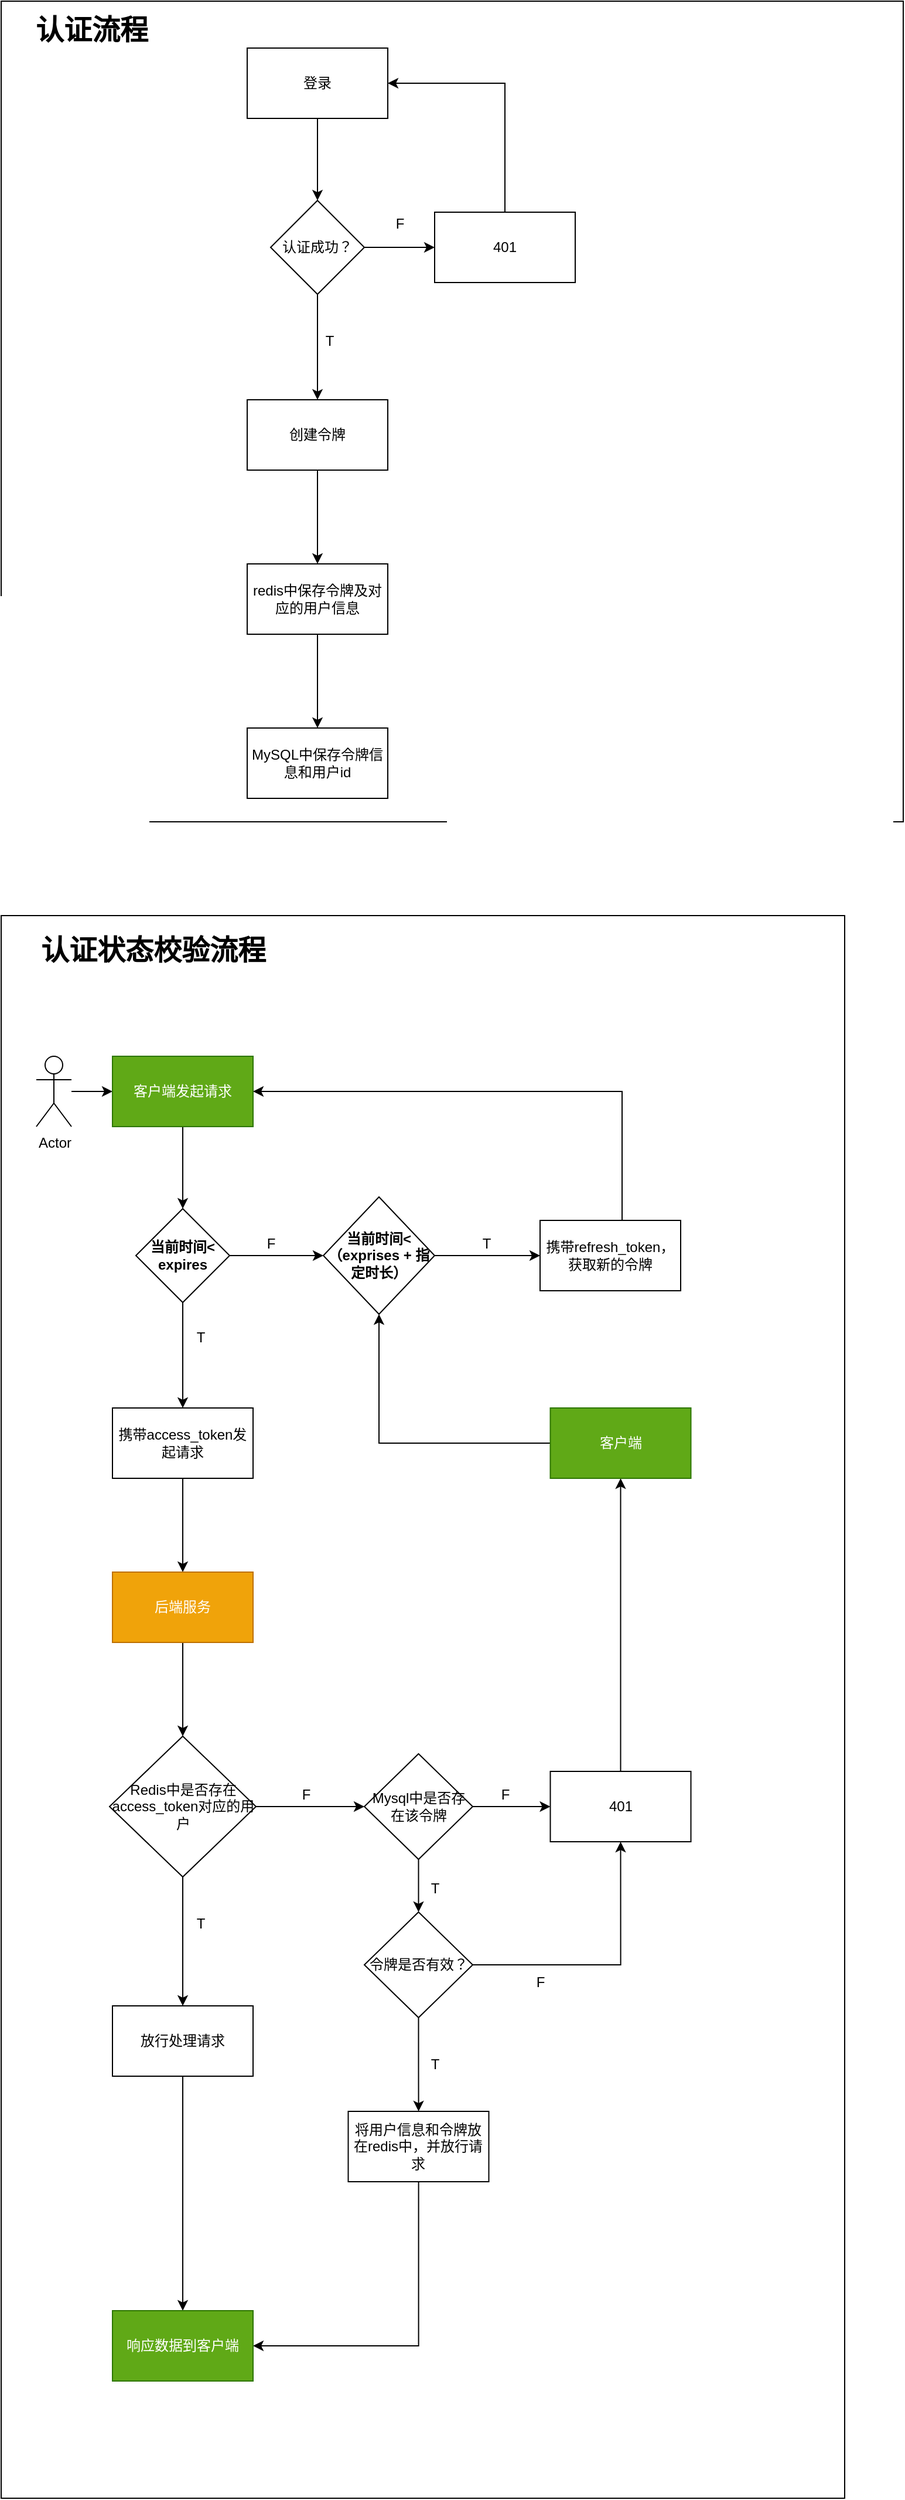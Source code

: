 <mxfile version="13.9.9" type="device"><diagram id="J9ujodLEVtis5HV9QjIF" name="第 1 页"><mxGraphModel dx="1422" dy="1991" grid="1" gridSize="10" guides="1" tooltips="1" connect="1" arrows="1" fold="1" page="1" pageScale="1" pageWidth="827" pageHeight="1169" math="0" shadow="0"><root><mxCell id="0"/><mxCell id="1" parent="0"/><mxCell id="jQzDcPNk8eVniWd-qUZf-71" value="" style="rounded=0;whiteSpace=wrap;html=1;align=center;" vertex="1" parent="1"><mxGeometry y="410" width="720" height="1350" as="geometry"/></mxCell><mxCell id="jQzDcPNk8eVniWd-qUZf-69" value="" style="rounded=0;whiteSpace=wrap;html=1;align=center;" vertex="1" parent="1"><mxGeometry y="-370" width="770" height="700" as="geometry"/></mxCell><mxCell id="jQzDcPNk8eVniWd-qUZf-5" value="" style="edgeStyle=orthogonalEdgeStyle;rounded=0;orthogonalLoop=1;jettySize=auto;html=1;" edge="1" parent="1" source="jQzDcPNk8eVniWd-qUZf-1" target="jQzDcPNk8eVniWd-qUZf-4"><mxGeometry relative="1" as="geometry"/></mxCell><mxCell id="jQzDcPNk8eVniWd-qUZf-1" value="登录" style="rounded=0;whiteSpace=wrap;html=1;" vertex="1" parent="1"><mxGeometry x="210" y="-330" width="120" height="60" as="geometry"/></mxCell><mxCell id="jQzDcPNk8eVniWd-qUZf-7" value="" style="edgeStyle=orthogonalEdgeStyle;rounded=0;orthogonalLoop=1;jettySize=auto;html=1;" edge="1" parent="1" source="jQzDcPNk8eVniWd-qUZf-4" target="jQzDcPNk8eVniWd-qUZf-6"><mxGeometry relative="1" as="geometry"/></mxCell><mxCell id="jQzDcPNk8eVniWd-qUZf-10" value="" style="edgeStyle=orthogonalEdgeStyle;rounded=0;orthogonalLoop=1;jettySize=auto;html=1;" edge="1" parent="1" source="jQzDcPNk8eVniWd-qUZf-4" target="jQzDcPNk8eVniWd-qUZf-9"><mxGeometry relative="1" as="geometry"/></mxCell><mxCell id="jQzDcPNk8eVniWd-qUZf-4" value="认证成功？" style="rhombus;whiteSpace=wrap;html=1;rounded=0;" vertex="1" parent="1"><mxGeometry x="230" y="-200" width="80" height="80" as="geometry"/></mxCell><mxCell id="jQzDcPNk8eVniWd-qUZf-49" value="" style="edgeStyle=orthogonalEdgeStyle;rounded=0;orthogonalLoop=1;jettySize=auto;html=1;" edge="1" parent="1" source="jQzDcPNk8eVniWd-qUZf-6" target="jQzDcPNk8eVniWd-qUZf-48"><mxGeometry relative="1" as="geometry"/></mxCell><mxCell id="jQzDcPNk8eVniWd-qUZf-6" value="创建令牌" style="whiteSpace=wrap;html=1;rounded=0;align=center;" vertex="1" parent="1"><mxGeometry x="210" y="-30" width="120" height="60" as="geometry"/></mxCell><mxCell id="jQzDcPNk8eVniWd-qUZf-8" value="T" style="text;html=1;align=center;verticalAlign=middle;resizable=0;points=[];autosize=1;" vertex="1" parent="1"><mxGeometry x="270" y="-90" width="20" height="20" as="geometry"/></mxCell><mxCell id="jQzDcPNk8eVniWd-qUZf-47" style="edgeStyle=orthogonalEdgeStyle;rounded=0;orthogonalLoop=1;jettySize=auto;html=1;entryX=1;entryY=0.5;entryDx=0;entryDy=0;" edge="1" parent="1" source="jQzDcPNk8eVniWd-qUZf-9" target="jQzDcPNk8eVniWd-qUZf-1"><mxGeometry relative="1" as="geometry"><Array as="points"><mxPoint x="430" y="-300"/></Array></mxGeometry></mxCell><mxCell id="jQzDcPNk8eVniWd-qUZf-9" value="401" style="whiteSpace=wrap;html=1;rounded=0;" vertex="1" parent="1"><mxGeometry x="370" y="-190" width="120" height="60" as="geometry"/></mxCell><mxCell id="jQzDcPNk8eVniWd-qUZf-14" value="" style="edgeStyle=orthogonalEdgeStyle;rounded=0;orthogonalLoop=1;jettySize=auto;html=1;" edge="1" parent="1" source="jQzDcPNk8eVniWd-qUZf-12" target="jQzDcPNk8eVniWd-qUZf-13"><mxGeometry relative="1" as="geometry"/></mxCell><mxCell id="jQzDcPNk8eVniWd-qUZf-12" value="Actor" style="shape=umlActor;verticalLabelPosition=bottom;verticalAlign=top;html=1;outlineConnect=0;align=left;" vertex="1" parent="1"><mxGeometry x="30" y="530" width="30" height="60" as="geometry"/></mxCell><mxCell id="jQzDcPNk8eVniWd-qUZf-16" value="" style="edgeStyle=orthogonalEdgeStyle;rounded=0;orthogonalLoop=1;jettySize=auto;html=1;" edge="1" parent="1" source="jQzDcPNk8eVniWd-qUZf-13" target="jQzDcPNk8eVniWd-qUZf-15"><mxGeometry relative="1" as="geometry"/></mxCell><mxCell id="jQzDcPNk8eVniWd-qUZf-13" value="&lt;div&gt;客户端发起请求&lt;/div&gt;&lt;div&gt;&lt;/div&gt;" style="whiteSpace=wrap;html=1;align=center;verticalAlign=middle;fillColor=#60a917;strokeColor=#2D7600;fontColor=#ffffff;" vertex="1" parent="1"><mxGeometry x="95" y="530" width="120" height="60" as="geometry"/></mxCell><mxCell id="jQzDcPNk8eVniWd-qUZf-18" value="" style="edgeStyle=orthogonalEdgeStyle;rounded=0;orthogonalLoop=1;jettySize=auto;html=1;" edge="1" parent="1" source="jQzDcPNk8eVniWd-qUZf-15" target="jQzDcPNk8eVniWd-qUZf-17"><mxGeometry relative="1" as="geometry"/></mxCell><mxCell id="jQzDcPNk8eVniWd-qUZf-24" value="" style="edgeStyle=orthogonalEdgeStyle;rounded=0;orthogonalLoop=1;jettySize=auto;html=1;" edge="1" parent="1" source="jQzDcPNk8eVniWd-qUZf-15" target="jQzDcPNk8eVniWd-qUZf-23"><mxGeometry relative="1" as="geometry"/></mxCell><mxCell id="jQzDcPNk8eVniWd-qUZf-15" value="&lt;b&gt;当前时间&amp;lt; expires&lt;/b&gt;" style="rhombus;whiteSpace=wrap;html=1;" vertex="1" parent="1"><mxGeometry x="115" y="660" width="80" height="80" as="geometry"/></mxCell><mxCell id="jQzDcPNk8eVniWd-qUZf-31" value="" style="edgeStyle=orthogonalEdgeStyle;rounded=0;orthogonalLoop=1;jettySize=auto;html=1;" edge="1" parent="1" source="jQzDcPNk8eVniWd-qUZf-17" target="jQzDcPNk8eVniWd-qUZf-30"><mxGeometry relative="1" as="geometry"/></mxCell><mxCell id="jQzDcPNk8eVniWd-qUZf-17" value="携带access_token发起请求" style="whiteSpace=wrap;html=1;" vertex="1" parent="1"><mxGeometry x="95" y="830" width="120" height="60" as="geometry"/></mxCell><mxCell id="jQzDcPNk8eVniWd-qUZf-19" value="T" style="text;html=1;align=center;verticalAlign=middle;resizable=0;points=[];autosize=1;" vertex="1" parent="1"><mxGeometry x="160" y="760" width="20" height="20" as="geometry"/></mxCell><mxCell id="jQzDcPNk8eVniWd-qUZf-26" value="" style="edgeStyle=orthogonalEdgeStyle;rounded=0;orthogonalLoop=1;jettySize=auto;html=1;" edge="1" parent="1" source="jQzDcPNk8eVniWd-qUZf-23" target="jQzDcPNk8eVniWd-qUZf-25"><mxGeometry relative="1" as="geometry"/></mxCell><mxCell id="jQzDcPNk8eVniWd-qUZf-23" value="&lt;b&gt;当前时间&amp;lt;（exprises + 指定时长）&lt;/b&gt;" style="rhombus;whiteSpace=wrap;html=1;" vertex="1" parent="1"><mxGeometry x="275" y="650" width="95" height="100" as="geometry"/></mxCell><mxCell id="jQzDcPNk8eVniWd-qUZf-29" style="edgeStyle=orthogonalEdgeStyle;rounded=0;orthogonalLoop=1;jettySize=auto;html=1;entryX=1;entryY=0.5;entryDx=0;entryDy=0;" edge="1" parent="1" source="jQzDcPNk8eVniWd-qUZf-25" target="jQzDcPNk8eVniWd-qUZf-13"><mxGeometry relative="1" as="geometry"><Array as="points"><mxPoint x="530" y="560"/></Array></mxGeometry></mxCell><mxCell id="jQzDcPNk8eVniWd-qUZf-25" value="携带refresh_token，获取新的令牌" style="whiteSpace=wrap;html=1;" vertex="1" parent="1"><mxGeometry x="460" y="670" width="120" height="60" as="geometry"/></mxCell><mxCell id="jQzDcPNk8eVniWd-qUZf-27" value="T" style="text;html=1;align=center;verticalAlign=middle;resizable=0;points=[];autosize=1;" vertex="1" parent="1"><mxGeometry x="403.5" y="680" width="20" height="20" as="geometry"/></mxCell><mxCell id="jQzDcPNk8eVniWd-qUZf-28" value="F" style="text;html=1;align=center;verticalAlign=middle;resizable=0;points=[];autosize=1;" vertex="1" parent="1"><mxGeometry x="220" y="680" width="20" height="20" as="geometry"/></mxCell><mxCell id="jQzDcPNk8eVniWd-qUZf-33" value="" style="edgeStyle=orthogonalEdgeStyle;rounded=0;orthogonalLoop=1;jettySize=auto;html=1;" edge="1" parent="1" source="jQzDcPNk8eVniWd-qUZf-30" target="jQzDcPNk8eVniWd-qUZf-32"><mxGeometry relative="1" as="geometry"/></mxCell><mxCell id="jQzDcPNk8eVniWd-qUZf-30" value="后端服务" style="whiteSpace=wrap;html=1;fillColor=#f0a30a;strokeColor=#BD7000;fontColor=#ffffff;" vertex="1" parent="1"><mxGeometry x="95" y="970" width="120" height="60" as="geometry"/></mxCell><mxCell id="jQzDcPNk8eVniWd-qUZf-35" value="" style="edgeStyle=orthogonalEdgeStyle;rounded=0;orthogonalLoop=1;jettySize=auto;html=1;" edge="1" parent="1" source="jQzDcPNk8eVniWd-qUZf-32" target="jQzDcPNk8eVniWd-qUZf-34"><mxGeometry relative="1" as="geometry"/></mxCell><mxCell id="jQzDcPNk8eVniWd-qUZf-55" value="" style="edgeStyle=orthogonalEdgeStyle;rounded=0;orthogonalLoop=1;jettySize=auto;html=1;" edge="1" parent="1" source="jQzDcPNk8eVniWd-qUZf-32" target="jQzDcPNk8eVniWd-qUZf-54"><mxGeometry relative="1" as="geometry"/></mxCell><mxCell id="jQzDcPNk8eVniWd-qUZf-32" value="Redis中是否存在access_token对应的用户" style="rhombus;whiteSpace=wrap;html=1;" vertex="1" parent="1"><mxGeometry x="92.5" y="1110" width="125" height="120" as="geometry"/></mxCell><mxCell id="jQzDcPNk8eVniWd-qUZf-41" value="" style="edgeStyle=orthogonalEdgeStyle;rounded=0;orthogonalLoop=1;jettySize=auto;html=1;" edge="1" parent="1" source="jQzDcPNk8eVniWd-qUZf-34" target="jQzDcPNk8eVniWd-qUZf-40"><mxGeometry relative="1" as="geometry"/></mxCell><mxCell id="jQzDcPNk8eVniWd-qUZf-58" value="" style="edgeStyle=orthogonalEdgeStyle;rounded=0;orthogonalLoop=1;jettySize=auto;html=1;" edge="1" parent="1" source="jQzDcPNk8eVniWd-qUZf-34" target="jQzDcPNk8eVniWd-qUZf-57"><mxGeometry relative="1" as="geometry"/></mxCell><mxCell id="jQzDcPNk8eVniWd-qUZf-34" value="Mysql中是否存在该令牌" style="rhombus;whiteSpace=wrap;html=1;" vertex="1" parent="1"><mxGeometry x="310" y="1125" width="92.5" height="90" as="geometry"/></mxCell><mxCell id="jQzDcPNk8eVniWd-qUZf-36" value="F" style="text;html=1;align=center;verticalAlign=middle;resizable=0;points=[];autosize=1;" vertex="1" parent="1"><mxGeometry x="250" y="1150" width="20" height="20" as="geometry"/></mxCell><mxCell id="jQzDcPNk8eVniWd-qUZf-44" value="" style="edgeStyle=orthogonalEdgeStyle;rounded=0;orthogonalLoop=1;jettySize=auto;html=1;" edge="1" parent="1" source="jQzDcPNk8eVniWd-qUZf-40" target="jQzDcPNk8eVniWd-qUZf-43"><mxGeometry relative="1" as="geometry"/></mxCell><mxCell id="jQzDcPNk8eVniWd-qUZf-40" value="401" style="whiteSpace=wrap;html=1;" vertex="1" parent="1"><mxGeometry x="468.75" y="1140" width="120" height="60" as="geometry"/></mxCell><mxCell id="jQzDcPNk8eVniWd-qUZf-42" value="F" style="text;html=1;align=center;verticalAlign=middle;resizable=0;points=[];autosize=1;" vertex="1" parent="1"><mxGeometry x="420" y="1150" width="20" height="20" as="geometry"/></mxCell><mxCell id="jQzDcPNk8eVniWd-qUZf-46" value="" style="edgeStyle=orthogonalEdgeStyle;rounded=0;orthogonalLoop=1;jettySize=auto;html=1;entryX=0.5;entryY=1;entryDx=0;entryDy=0;" edge="1" parent="1" source="jQzDcPNk8eVniWd-qUZf-43" target="jQzDcPNk8eVniWd-qUZf-23"><mxGeometry relative="1" as="geometry"><mxPoint x="528.75" y="920" as="targetPoint"/></mxGeometry></mxCell><mxCell id="jQzDcPNk8eVniWd-qUZf-43" value="客户端" style="whiteSpace=wrap;html=1;fillColor=#60a917;strokeColor=#2D7600;fontColor=#ffffff;" vertex="1" parent="1"><mxGeometry x="468.75" y="830" width="120" height="60" as="geometry"/></mxCell><mxCell id="jQzDcPNk8eVniWd-qUZf-51" value="" style="edgeStyle=orthogonalEdgeStyle;rounded=0;orthogonalLoop=1;jettySize=auto;html=1;" edge="1" parent="1" source="jQzDcPNk8eVniWd-qUZf-48" target="jQzDcPNk8eVniWd-qUZf-50"><mxGeometry relative="1" as="geometry"/></mxCell><mxCell id="jQzDcPNk8eVniWd-qUZf-48" value="redis中保存令牌及对应的用户信息" style="whiteSpace=wrap;html=1;rounded=0;" vertex="1" parent="1"><mxGeometry x="210" y="110" width="120" height="60" as="geometry"/></mxCell><mxCell id="jQzDcPNk8eVniWd-qUZf-50" value="MySQL中保存令牌信息和用户id" style="whiteSpace=wrap;html=1;rounded=0;" vertex="1" parent="1"><mxGeometry x="210" y="250" width="120" height="60" as="geometry"/></mxCell><mxCell id="jQzDcPNk8eVniWd-qUZf-52" value="F" style="text;html=1;align=center;verticalAlign=middle;resizable=0;points=[];autosize=1;" vertex="1" parent="1"><mxGeometry x="330" y="-190" width="20" height="20" as="geometry"/></mxCell><mxCell id="jQzDcPNk8eVniWd-qUZf-75" style="edgeStyle=orthogonalEdgeStyle;rounded=0;orthogonalLoop=1;jettySize=auto;html=1;" edge="1" parent="1" source="jQzDcPNk8eVniWd-qUZf-54" target="jQzDcPNk8eVniWd-qUZf-73"><mxGeometry relative="1" as="geometry"/></mxCell><mxCell id="jQzDcPNk8eVniWd-qUZf-54" value="放行处理请求" style="whiteSpace=wrap;html=1;" vertex="1" parent="1"><mxGeometry x="95" y="1340" width="120" height="60" as="geometry"/></mxCell><mxCell id="jQzDcPNk8eVniWd-qUZf-56" value="T" style="text;html=1;align=center;verticalAlign=middle;resizable=0;points=[];autosize=1;" vertex="1" parent="1"><mxGeometry x="160" y="1260" width="20" height="20" as="geometry"/></mxCell><mxCell id="jQzDcPNk8eVniWd-qUZf-64" value="" style="edgeStyle=orthogonalEdgeStyle;rounded=0;orthogonalLoop=1;jettySize=auto;html=1;" edge="1" parent="1" source="jQzDcPNk8eVniWd-qUZf-57" target="jQzDcPNk8eVniWd-qUZf-63"><mxGeometry relative="1" as="geometry"/></mxCell><mxCell id="jQzDcPNk8eVniWd-qUZf-66" style="edgeStyle=orthogonalEdgeStyle;rounded=0;orthogonalLoop=1;jettySize=auto;html=1;entryX=0.5;entryY=1;entryDx=0;entryDy=0;" edge="1" parent="1" source="jQzDcPNk8eVniWd-qUZf-57" target="jQzDcPNk8eVniWd-qUZf-40"><mxGeometry relative="1" as="geometry"/></mxCell><mxCell id="jQzDcPNk8eVniWd-qUZf-57" value="令牌是否有效？" style="rhombus;whiteSpace=wrap;html=1;" vertex="1" parent="1"><mxGeometry x="310" y="1260" width="92.5" height="90" as="geometry"/></mxCell><mxCell id="jQzDcPNk8eVniWd-qUZf-59" value="T" style="text;html=1;align=center;verticalAlign=middle;resizable=0;points=[];autosize=1;" vertex="1" parent="1"><mxGeometry x="360" y="1230" width="20" height="20" as="geometry"/></mxCell><mxCell id="jQzDcPNk8eVniWd-qUZf-77" style="edgeStyle=orthogonalEdgeStyle;rounded=0;orthogonalLoop=1;jettySize=auto;html=1;entryX=1;entryY=0.5;entryDx=0;entryDy=0;" edge="1" parent="1" source="jQzDcPNk8eVniWd-qUZf-63" target="jQzDcPNk8eVniWd-qUZf-73"><mxGeometry relative="1" as="geometry"><Array as="points"><mxPoint x="356" y="1630"/></Array></mxGeometry></mxCell><mxCell id="jQzDcPNk8eVniWd-qUZf-63" value="将用户信息和令牌放在redis中，并放行请求" style="whiteSpace=wrap;html=1;" vertex="1" parent="1"><mxGeometry x="296.25" y="1430" width="120" height="60" as="geometry"/></mxCell><mxCell id="jQzDcPNk8eVniWd-qUZf-65" value="T" style="text;html=1;align=center;verticalAlign=middle;resizable=0;points=[];autosize=1;" vertex="1" parent="1"><mxGeometry x="360" y="1380" width="20" height="20" as="geometry"/></mxCell><mxCell id="jQzDcPNk8eVniWd-qUZf-67" value="F" style="text;html=1;align=center;verticalAlign=middle;resizable=0;points=[];autosize=1;" vertex="1" parent="1"><mxGeometry x="450" y="1310" width="20" height="20" as="geometry"/></mxCell><mxCell id="jQzDcPNk8eVniWd-qUZf-70" value="&lt;b&gt;&lt;font style=&quot;font-size: 24px&quot;&gt;认证流程&lt;/font&gt;&lt;/b&gt;" style="text;html=1;strokeColor=none;fillColor=none;align=center;verticalAlign=middle;whiteSpace=wrap;rounded=0;" vertex="1" parent="1"><mxGeometry x="10" y="-360" width="135" height="30" as="geometry"/></mxCell><mxCell id="jQzDcPNk8eVniWd-qUZf-72" value="&lt;font style=&quot;font-size: 24px&quot;&gt;&lt;b&gt;认证状态校验流程&lt;/b&gt;&lt;/font&gt;" style="text;html=1;strokeColor=none;fillColor=none;align=center;verticalAlign=middle;whiteSpace=wrap;rounded=0;" vertex="1" parent="1"><mxGeometry x="20" y="430" width="220" height="20" as="geometry"/></mxCell><mxCell id="jQzDcPNk8eVniWd-qUZf-73" value="响应数据到客户端" style="rounded=0;whiteSpace=wrap;html=1;align=center;fillColor=#60a917;strokeColor=#2D7600;fontColor=#ffffff;" vertex="1" parent="1"><mxGeometry x="95" y="1600" width="120" height="60" as="geometry"/></mxCell></root></mxGraphModel></diagram></mxfile>